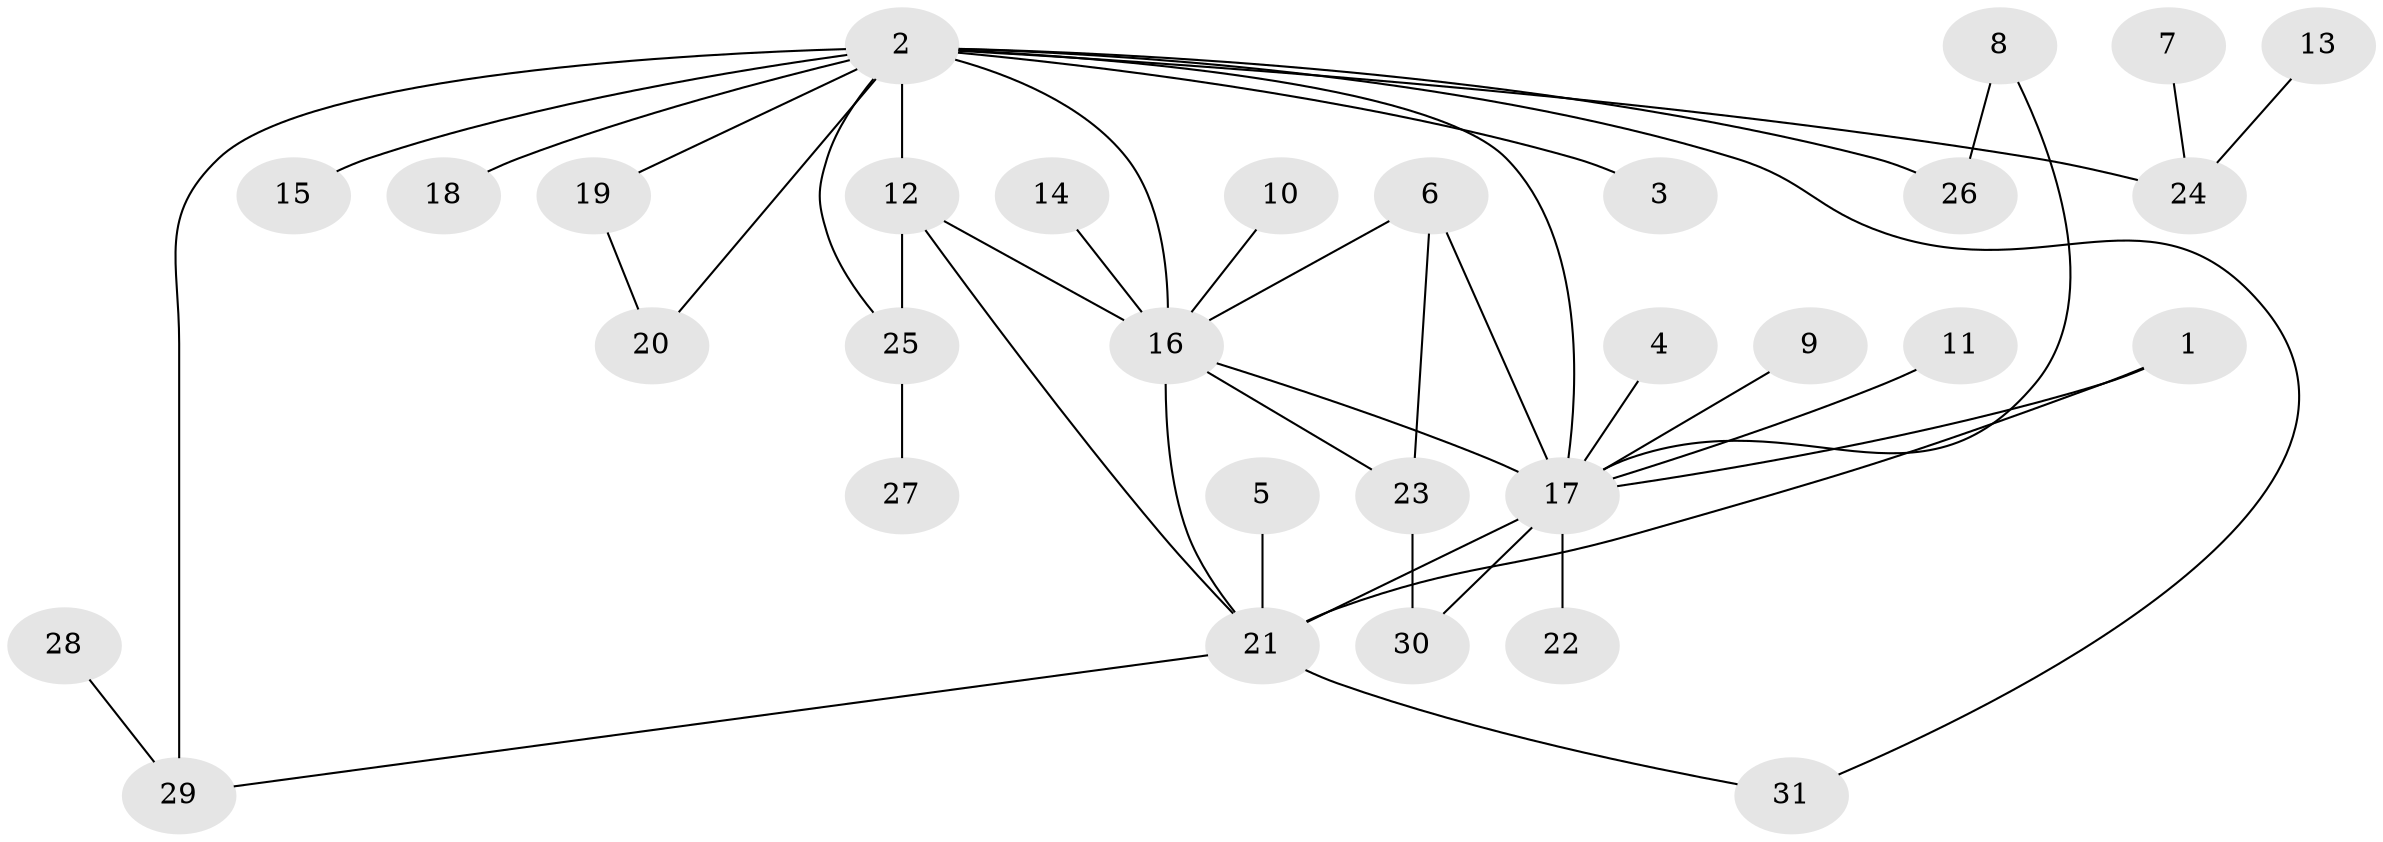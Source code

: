 // original degree distribution, {7: 0.016129032258064516, 10: 0.03225806451612903, 4: 0.08064516129032258, 6: 0.04838709677419355, 13: 0.016129032258064516, 2: 0.25806451612903225, 3: 0.06451612903225806, 5: 0.04838709677419355, 1: 0.43548387096774194}
// Generated by graph-tools (version 1.1) at 2025/26/03/09/25 03:26:46]
// undirected, 31 vertices, 43 edges
graph export_dot {
graph [start="1"]
  node [color=gray90,style=filled];
  1;
  2;
  3;
  4;
  5;
  6;
  7;
  8;
  9;
  10;
  11;
  12;
  13;
  14;
  15;
  16;
  17;
  18;
  19;
  20;
  21;
  22;
  23;
  24;
  25;
  26;
  27;
  28;
  29;
  30;
  31;
  1 -- 17 [weight=1.0];
  1 -- 21 [weight=1.0];
  2 -- 3 [weight=1.0];
  2 -- 12 [weight=3.0];
  2 -- 15 [weight=2.0];
  2 -- 16 [weight=3.0];
  2 -- 17 [weight=2.0];
  2 -- 18 [weight=1.0];
  2 -- 19 [weight=1.0];
  2 -- 20 [weight=1.0];
  2 -- 24 [weight=1.0];
  2 -- 25 [weight=1.0];
  2 -- 26 [weight=1.0];
  2 -- 29 [weight=2.0];
  2 -- 31 [weight=1.0];
  4 -- 17 [weight=1.0];
  5 -- 21 [weight=1.0];
  6 -- 16 [weight=1.0];
  6 -- 17 [weight=1.0];
  6 -- 23 [weight=1.0];
  7 -- 24 [weight=1.0];
  8 -- 17 [weight=1.0];
  8 -- 26 [weight=1.0];
  9 -- 17 [weight=1.0];
  10 -- 16 [weight=1.0];
  11 -- 17 [weight=1.0];
  12 -- 16 [weight=1.0];
  12 -- 21 [weight=1.0];
  12 -- 25 [weight=2.0];
  13 -- 24 [weight=1.0];
  14 -- 16 [weight=1.0];
  16 -- 17 [weight=1.0];
  16 -- 21 [weight=1.0];
  16 -- 23 [weight=1.0];
  17 -- 21 [weight=1.0];
  17 -- 22 [weight=1.0];
  17 -- 30 [weight=1.0];
  19 -- 20 [weight=1.0];
  21 -- 29 [weight=1.0];
  21 -- 31 [weight=1.0];
  23 -- 30 [weight=1.0];
  25 -- 27 [weight=1.0];
  28 -- 29 [weight=1.0];
}
